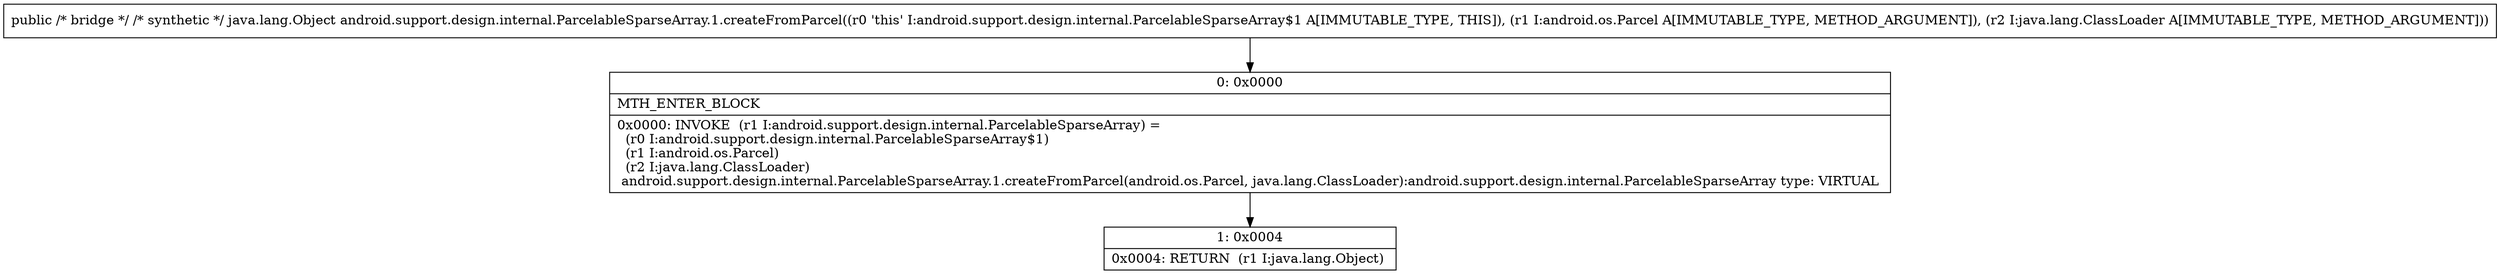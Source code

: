 digraph "CFG forandroid.support.design.internal.ParcelableSparseArray.1.createFromParcel(Landroid\/os\/Parcel;Ljava\/lang\/ClassLoader;)Ljava\/lang\/Object;" {
Node_0 [shape=record,label="{0\:\ 0x0000|MTH_ENTER_BLOCK\l|0x0000: INVOKE  (r1 I:android.support.design.internal.ParcelableSparseArray) = \l  (r0 I:android.support.design.internal.ParcelableSparseArray$1)\l  (r1 I:android.os.Parcel)\l  (r2 I:java.lang.ClassLoader)\l android.support.design.internal.ParcelableSparseArray.1.createFromParcel(android.os.Parcel, java.lang.ClassLoader):android.support.design.internal.ParcelableSparseArray type: VIRTUAL \l}"];
Node_1 [shape=record,label="{1\:\ 0x0004|0x0004: RETURN  (r1 I:java.lang.Object) \l}"];
MethodNode[shape=record,label="{public \/* bridge *\/ \/* synthetic *\/ java.lang.Object android.support.design.internal.ParcelableSparseArray.1.createFromParcel((r0 'this' I:android.support.design.internal.ParcelableSparseArray$1 A[IMMUTABLE_TYPE, THIS]), (r1 I:android.os.Parcel A[IMMUTABLE_TYPE, METHOD_ARGUMENT]), (r2 I:java.lang.ClassLoader A[IMMUTABLE_TYPE, METHOD_ARGUMENT])) }"];
MethodNode -> Node_0;
Node_0 -> Node_1;
}

